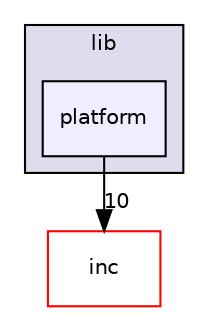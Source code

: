 digraph "/home/vaibhaav/RELEASE_STREAM_DAILY/FOR_GITHUB/velocitypci-cli/lib/platform" {
  compound=true
  node [ fontsize="10", fontname="Helvetica"];
  edge [ labelfontsize="10", labelfontname="Helvetica"];
  subgraph clusterdir_97aefd0d527b934f1d99a682da8fe6a9 {
    graph [ bgcolor="#ddddee", pencolor="black", label="lib" fontname="Helvetica", fontsize="10", URL="dir_97aefd0d527b934f1d99a682da8fe6a9.html"]
  dir_2c3e26c67e8926144e9dab970917e9f6 [shape=box, label="platform", style="filled", fillcolor="#eeeeff", pencolor="black", URL="dir_2c3e26c67e8926144e9dab970917e9f6.html"];
  }
  dir_bfccd401955b95cf8c75461437045ac0 [shape=box label="inc" fillcolor="white" style="filled" color="red" URL="dir_bfccd401955b95cf8c75461437045ac0.html"];
  dir_2c3e26c67e8926144e9dab970917e9f6->dir_bfccd401955b95cf8c75461437045ac0 [headlabel="10", labeldistance=1.5 headhref="dir_000003_000000.html"];
}
